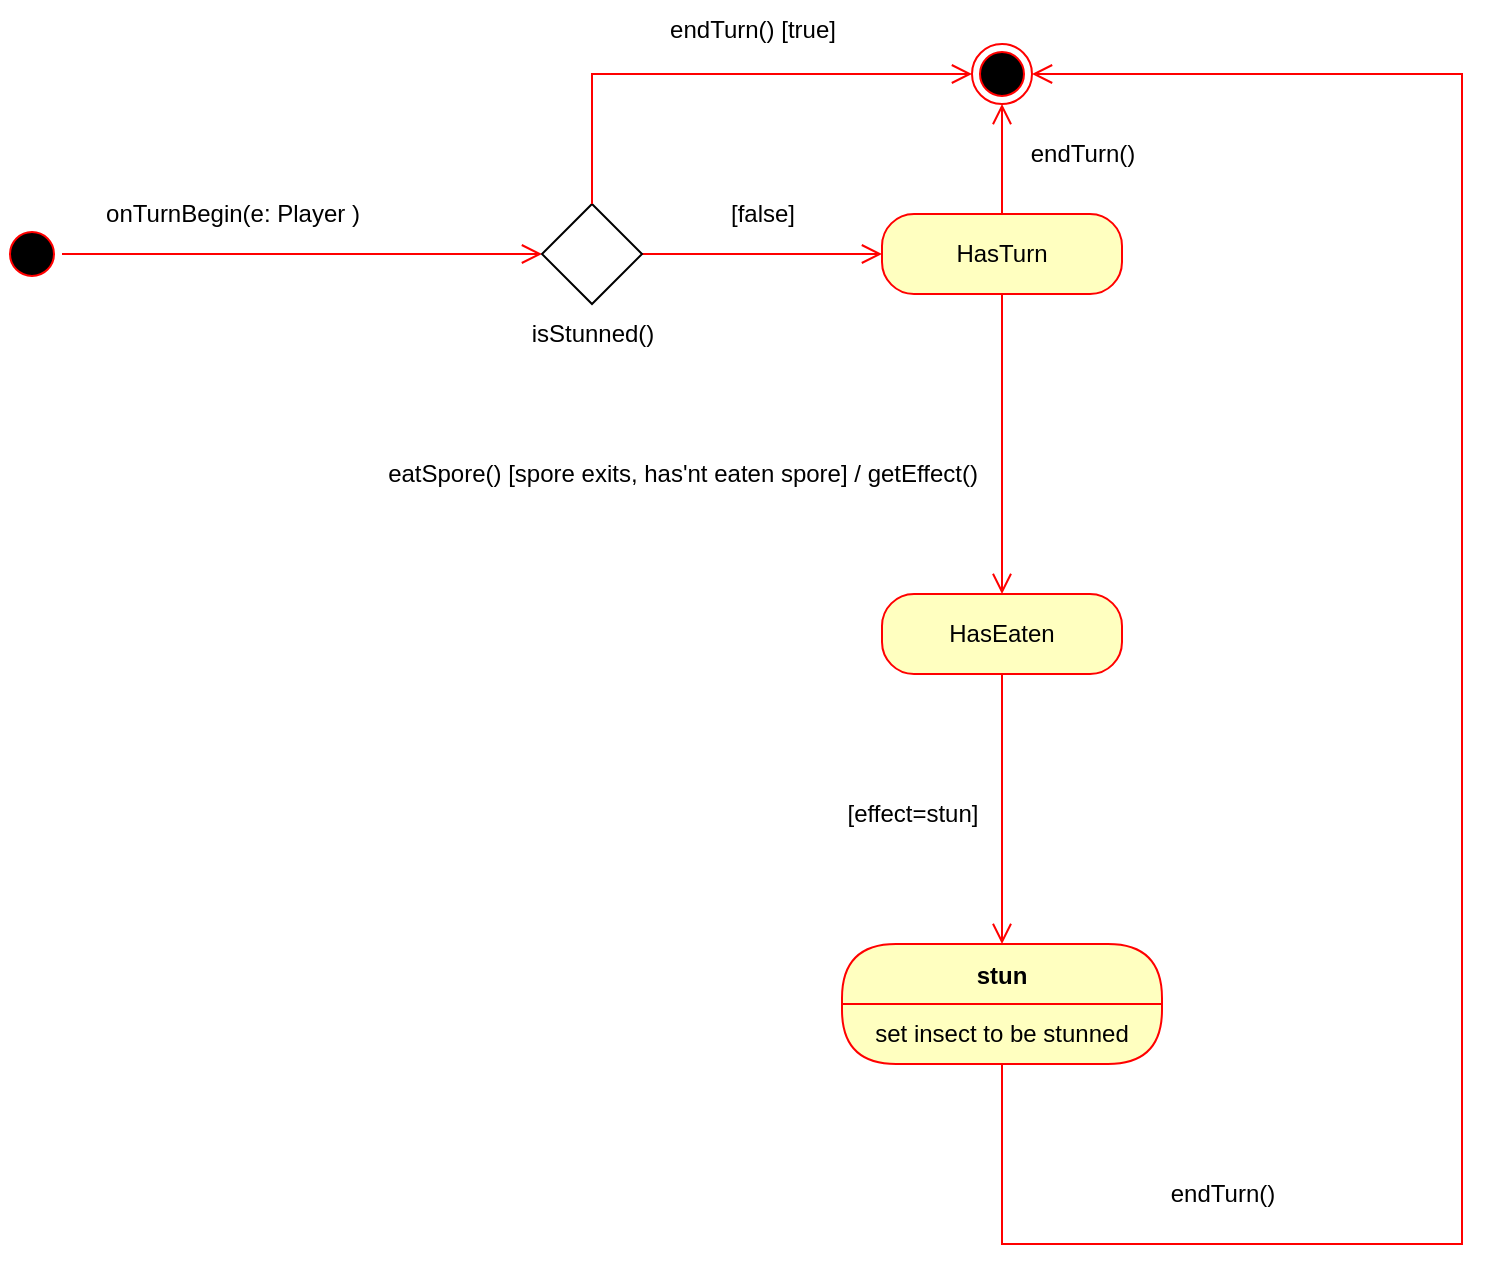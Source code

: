 <mxfile version="26.0.16">
  <diagram name="Page-1" id="58cdce13-f638-feb5-8d6f-7d28b1aa9fa0">
    <mxGraphModel dx="1434" dy="780" grid="1" gridSize="10" guides="1" tooltips="1" connect="1" arrows="1" fold="1" page="1" pageScale="1" pageWidth="1100" pageHeight="850" background="none" math="0" shadow="0">
      <root>
        <mxCell id="0" />
        <mxCell id="1" parent="0" />
        <mxCell id="382b91b5511bd0f7-1" value="" style="ellipse;html=1;shape=startState;fillColor=#000000;strokeColor=#ff0000;rounded=1;shadow=0;comic=0;labelBackgroundColor=none;fontFamily=Verdana;fontSize=12;fontColor=#000000;align=center;direction=south;" parent="1" vertex="1">
          <mxGeometry x="80" y="220" width="30" height="30" as="geometry" />
        </mxCell>
        <mxCell id="2a3bc250acf0617d-9" style="edgeStyle=orthogonalEdgeStyle;html=1;labelBackgroundColor=none;endArrow=open;endSize=8;strokeColor=#ff0000;fontFamily=Verdana;fontSize=12;align=left;entryX=0;entryY=0.5;entryDx=0;entryDy=0;" parent="1" source="382b91b5511bd0f7-1" target="tyk01a-CXnwHllyl0mSq-21" edge="1">
          <mxGeometry relative="1" as="geometry">
            <mxPoint x="400" y="235" as="targetPoint" />
          </mxGeometry>
        </mxCell>
        <mxCell id="tqP60oplQl6eytwoJ_Mu-22" value="" style="ellipse;html=1;shape=endState;fillColor=#000000;strokeColor=#ff0000;" parent="1" vertex="1">
          <mxGeometry x="565" y="130" width="30" height="30" as="geometry" />
        </mxCell>
        <mxCell id="tqP60oplQl6eytwoJ_Mu-26" value="" style="edgeStyle=orthogonalEdgeStyle;html=1;verticalAlign=bottom;endArrow=open;endSize=8;strokeColor=#ff0000;rounded=0;entryX=0.5;entryY=1;entryDx=0;entryDy=0;exitX=0.5;exitY=0;exitDx=0;exitDy=0;" parent="1" source="tyk01a-CXnwHllyl0mSq-20" target="tqP60oplQl6eytwoJ_Mu-22" edge="1">
          <mxGeometry relative="1" as="geometry">
            <mxPoint x="570" y="170" as="targetPoint" />
            <mxPoint x="580" y="210" as="sourcePoint" />
            <Array as="points" />
          </mxGeometry>
        </mxCell>
        <mxCell id="tqP60oplQl6eytwoJ_Mu-33" value="" style="edgeStyle=orthogonalEdgeStyle;html=1;verticalAlign=bottom;endArrow=open;endSize=8;strokeColor=#ff0000;rounded=0;entryX=0.5;entryY=0;entryDx=0;entryDy=0;exitX=0.5;exitY=1;exitDx=0;exitDy=0;" parent="1" source="tyk01a-CXnwHllyl0mSq-18" target="tyk01a-CXnwHllyl0mSq-2" edge="1">
          <mxGeometry relative="1" as="geometry">
            <mxPoint x="570" y="360" as="targetPoint" />
            <mxPoint x="580" y="440" as="sourcePoint" />
          </mxGeometry>
        </mxCell>
        <mxCell id="tqP60oplQl6eytwoJ_Mu-63" value="" style="edgeStyle=orthogonalEdgeStyle;html=1;verticalAlign=bottom;endArrow=open;endSize=8;strokeColor=#ff0000;rounded=0;entryX=1;entryY=0.5;entryDx=0;entryDy=0;exitX=0.5;exitY=1;exitDx=0;exitDy=0;" parent="1" source="tyk01a-CXnwHllyl0mSq-3" target="tqP60oplQl6eytwoJ_Mu-22" edge="1">
          <mxGeometry relative="1" as="geometry">
            <mxPoint x="819" y="470" as="targetPoint" />
            <mxPoint x="500" y="440" as="sourcePoint" />
            <Array as="points">
              <mxPoint x="580" y="730" />
              <mxPoint x="810" y="730" />
              <mxPoint x="810" y="145" />
            </Array>
          </mxGeometry>
        </mxCell>
        <mxCell id="tqP60oplQl6eytwoJ_Mu-64" value="endTurn()" style="text;html=1;align=center;verticalAlign=middle;resizable=0;points=[];autosize=1;strokeColor=none;fillColor=none;" parent="1" vertex="1">
          <mxGeometry x="650" y="690" width="80" height="30" as="geometry" />
        </mxCell>
        <mxCell id="tqP60oplQl6eytwoJ_Mu-75" value="onTurnBegin(e: Player )" style="text;html=1;align=center;verticalAlign=middle;resizable=0;points=[];autosize=1;strokeColor=none;fillColor=none;" parent="1" vertex="1">
          <mxGeometry x="120" y="200" width="150" height="30" as="geometry" />
        </mxCell>
        <mxCell id="tyk01a-CXnwHllyl0mSq-2" value="stun" style="swimlane;fontStyle=1;align=center;verticalAlign=middle;childLayout=stackLayout;horizontal=1;startSize=30;horizontalStack=0;resizeParent=0;resizeLast=1;container=0;fontColor=#000000;collapsible=0;rounded=1;arcSize=30;strokeColor=#ff0000;fillColor=#ffffc0;swimlaneFillColor=#ffffc0;dropTarget=0;" vertex="1" parent="1">
          <mxGeometry x="500" y="580" width="160" height="60" as="geometry" />
        </mxCell>
        <mxCell id="tyk01a-CXnwHllyl0mSq-3" value="set insect to be stunned" style="text;html=1;strokeColor=none;fillColor=none;align=center;verticalAlign=middle;spacingLeft=4;spacingRight=4;whiteSpace=wrap;overflow=hidden;rotatable=0;fontColor=#000000;" vertex="1" parent="tyk01a-CXnwHllyl0mSq-2">
          <mxGeometry y="30" width="160" height="30" as="geometry" />
        </mxCell>
        <mxCell id="tyk01a-CXnwHllyl0mSq-7" value="eatSpore() [spore exits, has&#39;nt eaten spore] / getEffect()" style="text;html=1;align=center;verticalAlign=middle;resizable=0;points=[];autosize=1;strokeColor=none;fillColor=none;" vertex="1" parent="1">
          <mxGeometry x="260" y="330" width="320" height="30" as="geometry" />
        </mxCell>
        <mxCell id="tyk01a-CXnwHllyl0mSq-14" value="" style="edgeStyle=orthogonalEdgeStyle;html=1;verticalAlign=bottom;endArrow=open;endSize=8;strokeColor=#ff0000;rounded=0;entryX=0;entryY=0.5;entryDx=0;entryDy=0;exitX=1;exitY=0.5;exitDx=0;exitDy=0;" edge="1" source="tyk01a-CXnwHllyl0mSq-21" parent="1" target="tyk01a-CXnwHllyl0mSq-20">
          <mxGeometry relative="1" as="geometry">
            <mxPoint x="555" y="235" as="targetPoint" />
            <mxPoint x="520" y="235" as="sourcePoint" />
          </mxGeometry>
        </mxCell>
        <mxCell id="tyk01a-CXnwHllyl0mSq-17" value="isStunned()" style="text;html=1;align=center;verticalAlign=middle;resizable=0;points=[];autosize=1;strokeColor=none;fillColor=none;" vertex="1" parent="1">
          <mxGeometry x="335" y="260" width="80" height="30" as="geometry" />
        </mxCell>
        <mxCell id="tyk01a-CXnwHllyl0mSq-18" value="HasEaten" style="rounded=1;whiteSpace=wrap;html=1;arcSize=40;fontColor=#000000;fillColor=#ffffc0;strokeColor=#ff0000;" vertex="1" parent="1">
          <mxGeometry x="520" y="405" width="120" height="40" as="geometry" />
        </mxCell>
        <mxCell id="tyk01a-CXnwHllyl0mSq-19" value="" style="edgeStyle=orthogonalEdgeStyle;html=1;verticalAlign=bottom;endArrow=open;endSize=8;strokeColor=#ff0000;rounded=0;exitX=0.5;exitY=1;exitDx=0;exitDy=0;entryX=0.5;entryY=0;entryDx=0;entryDy=0;" edge="1" source="tyk01a-CXnwHllyl0mSq-20" parent="1" target="tyk01a-CXnwHllyl0mSq-18">
          <mxGeometry relative="1" as="geometry">
            <mxPoint x="600" y="440" as="targetPoint" />
            <mxPoint x="580" y="260" as="sourcePoint" />
          </mxGeometry>
        </mxCell>
        <mxCell id="tyk01a-CXnwHllyl0mSq-20" value="HasTurn" style="rounded=1;whiteSpace=wrap;html=1;arcSize=40;fontColor=#000000;fillColor=#ffffc0;strokeColor=#ff0000;" vertex="1" parent="1">
          <mxGeometry x="520" y="215" width="120" height="40" as="geometry" />
        </mxCell>
        <mxCell id="tyk01a-CXnwHllyl0mSq-21" value="" style="rhombus;whiteSpace=wrap;html=1;" vertex="1" parent="1">
          <mxGeometry x="350" y="210" width="50" height="50" as="geometry" />
        </mxCell>
        <mxCell id="tyk01a-CXnwHllyl0mSq-23" value="" style="edgeStyle=orthogonalEdgeStyle;html=1;verticalAlign=bottom;endArrow=open;endSize=8;strokeColor=#ff0000;rounded=0;entryX=0;entryY=0.5;entryDx=0;entryDy=0;exitX=0.5;exitY=0;exitDx=0;exitDy=0;" edge="1" source="tyk01a-CXnwHllyl0mSq-21" parent="1" target="tqP60oplQl6eytwoJ_Mu-22">
          <mxGeometry relative="1" as="geometry">
            <mxPoint x="480" y="340" as="targetPoint" />
            <mxPoint x="480" y="280" as="sourcePoint" />
          </mxGeometry>
        </mxCell>
        <mxCell id="tyk01a-CXnwHllyl0mSq-24" value="endTurn() [true]" style="text;html=1;align=center;verticalAlign=middle;resizable=0;points=[];autosize=1;strokeColor=none;fillColor=none;" vertex="1" parent="1">
          <mxGeometry x="400" y="108" width="110" height="30" as="geometry" />
        </mxCell>
        <mxCell id="tyk01a-CXnwHllyl0mSq-25" value="endTurn()" style="text;html=1;align=center;verticalAlign=middle;resizable=0;points=[];autosize=1;strokeColor=none;fillColor=none;" vertex="1" parent="1">
          <mxGeometry x="580" y="170" width="80" height="30" as="geometry" />
        </mxCell>
        <mxCell id="tyk01a-CXnwHllyl0mSq-26" value="[effect=stun]" style="text;html=1;align=center;verticalAlign=middle;resizable=0;points=[];autosize=1;strokeColor=none;fillColor=none;" vertex="1" parent="1">
          <mxGeometry x="490" y="500" width="90" height="30" as="geometry" />
        </mxCell>
        <mxCell id="tyk01a-CXnwHllyl0mSq-27" value="[false]" style="text;html=1;align=center;verticalAlign=middle;resizable=0;points=[];autosize=1;strokeColor=none;fillColor=none;" vertex="1" parent="1">
          <mxGeometry x="430" y="200" width="60" height="30" as="geometry" />
        </mxCell>
      </root>
    </mxGraphModel>
  </diagram>
</mxfile>
